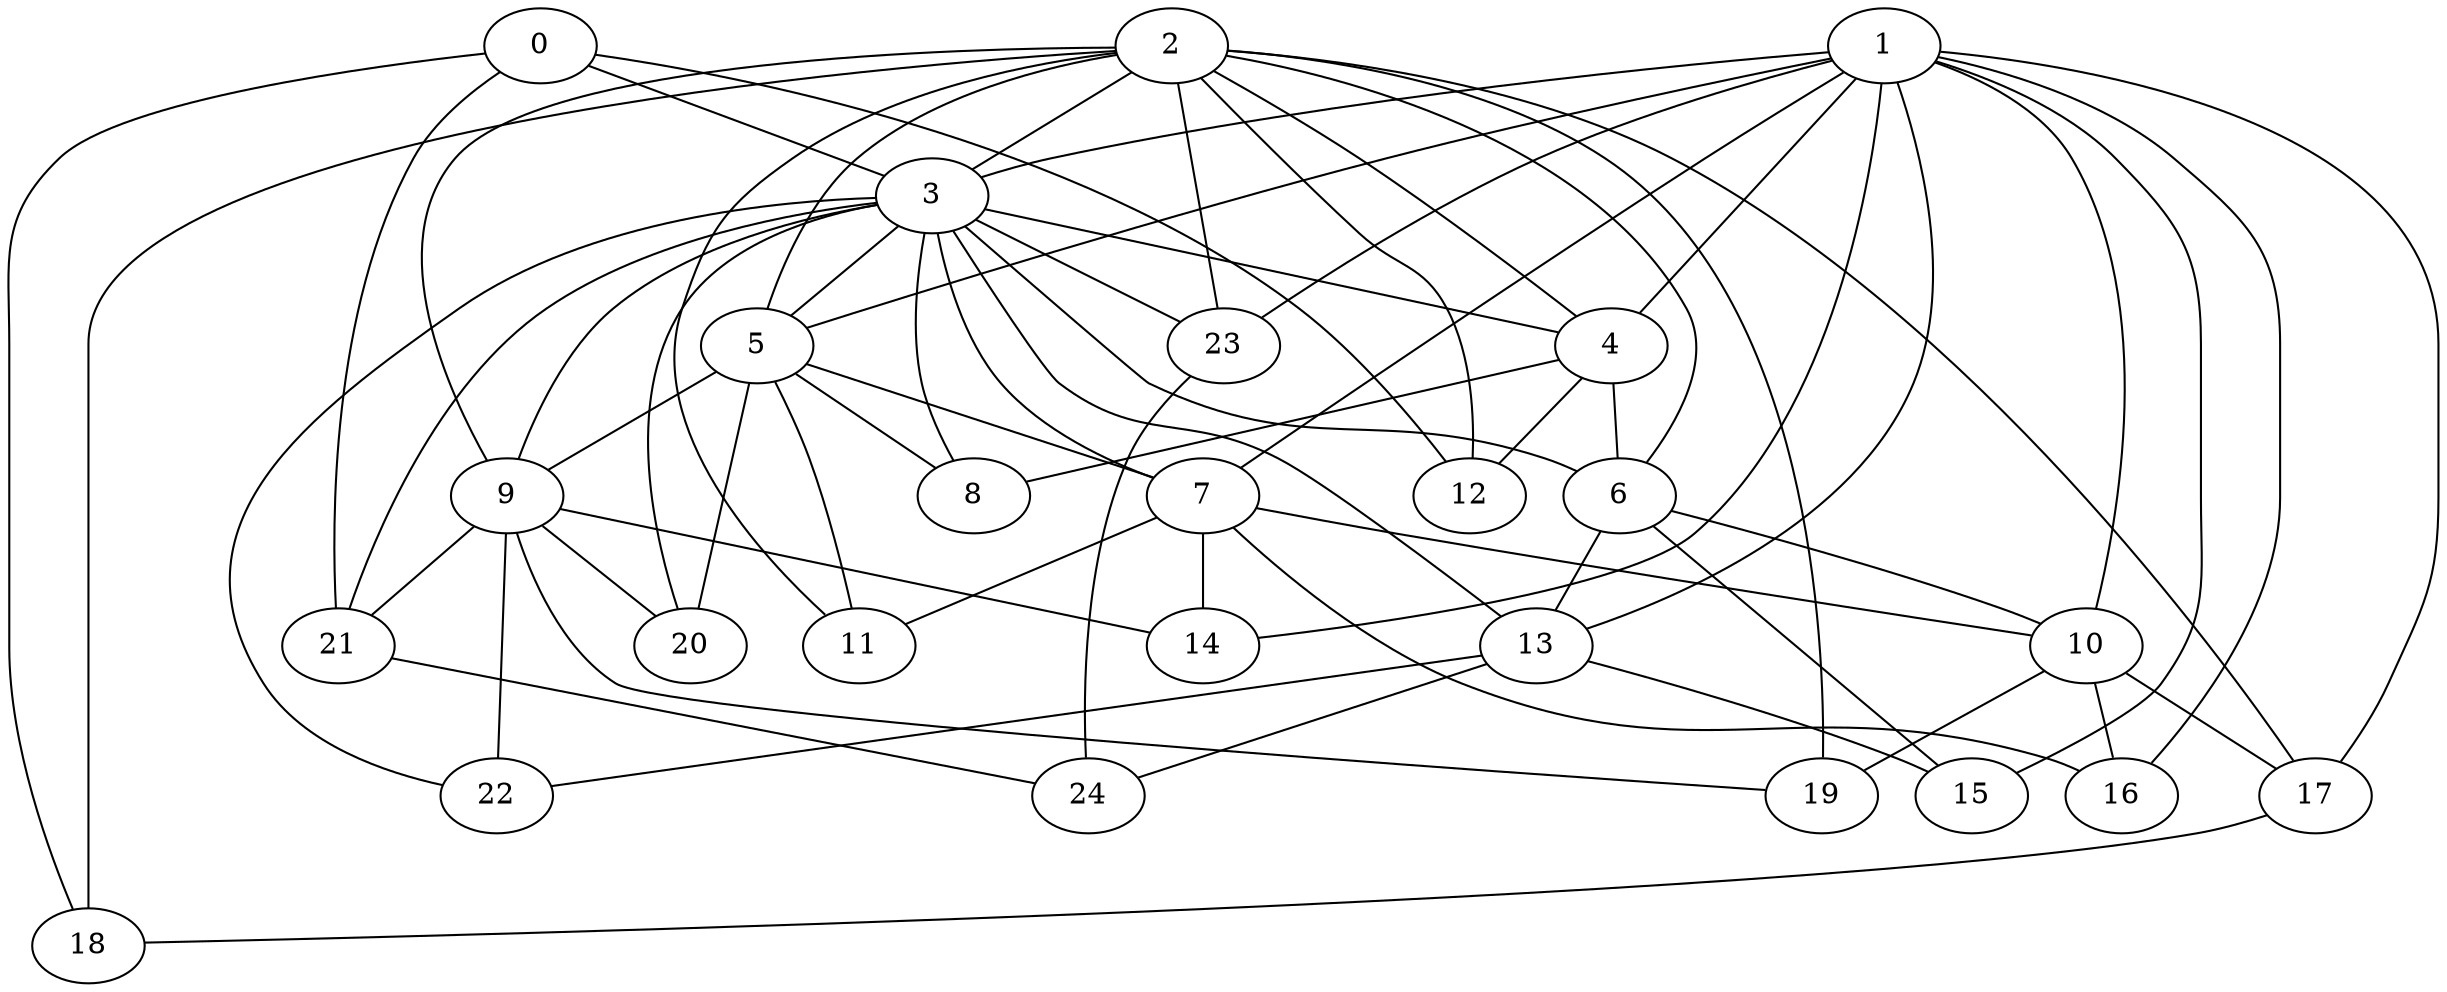 strict graph "barabasi_albert_graph(25,3)" {
0;
1;
2;
3;
4;
5;
6;
7;
8;
9;
10;
11;
12;
13;
14;
15;
16;
17;
18;
19;
20;
21;
22;
23;
24;
0 -- 18  [is_available=True, prob="0.163106386938"];
0 -- 3  [is_available=True, prob="0.106323636352"];
0 -- 12  [is_available=True, prob="0.301849658202"];
0 -- 21  [is_available=True, prob="1.0"];
1 -- 3  [is_available=True, prob="0.287176929935"];
1 -- 4  [is_available=True, prob="0.320872745996"];
1 -- 5  [is_available=True, prob="0.0590943238963"];
1 -- 7  [is_available=True, prob="0.171833004078"];
1 -- 10  [is_available=True, prob="0.997851932573"];
1 -- 13  [is_available=True, prob="0.291431501201"];
1 -- 14  [is_available=True, prob="1.0"];
1 -- 15  [is_available=True, prob="1.0"];
1 -- 16  [is_available=True, prob="0.385719840013"];
1 -- 17  [is_available=True, prob="0.437675646059"];
1 -- 23  [is_available=True, prob="0.0187047848269"];
2 -- 3  [is_available=True, prob="1.0"];
2 -- 4  [is_available=True, prob="0.112953584569"];
2 -- 5  [is_available=True, prob="0.649227238222"];
2 -- 6  [is_available=True, prob="0.565714065928"];
2 -- 9  [is_available=True, prob="1.0"];
2 -- 11  [is_available=True, prob="1.0"];
2 -- 12  [is_available=True, prob="0.00827079672919"];
2 -- 17  [is_available=True, prob="0.884492323831"];
2 -- 18  [is_available=True, prob="0.113419775698"];
2 -- 19  [is_available=True, prob="0.523422760526"];
2 -- 23  [is_available=True, prob="0.200112542239"];
3 -- 4  [is_available=True, prob="1.0"];
3 -- 5  [is_available=True, prob="1.0"];
3 -- 6  [is_available=True, prob="0.370359998337"];
3 -- 7  [is_available=True, prob="0.9860287278"];
3 -- 8  [is_available=True, prob="0.133410809283"];
3 -- 9  [is_available=True, prob="0.963675488074"];
3 -- 13  [is_available=True, prob="0.00919022549454"];
3 -- 20  [is_available=True, prob="0.245119296292"];
3 -- 21  [is_available=True, prob="1.0"];
3 -- 22  [is_available=True, prob="1.0"];
3 -- 23  [is_available=True, prob="1.0"];
4 -- 6  [is_available=True, prob="0.103078493808"];
4 -- 8  [is_available=True, prob="1.0"];
4 -- 12  [is_available=True, prob="0.411342973737"];
5 -- 7  [is_available=True, prob="0.57389848713"];
5 -- 8  [is_available=True, prob="0.675133399878"];
5 -- 9  [is_available=True, prob="0.00811511538251"];
5 -- 11  [is_available=True, prob="1.0"];
5 -- 20  [is_available=True, prob="0.951858645561"];
6 -- 10  [is_available=True, prob="0.807620435699"];
6 -- 13  [is_available=True, prob="1.0"];
6 -- 15  [is_available=True, prob="1.0"];
7 -- 10  [is_available=True, prob="1.0"];
7 -- 11  [is_available=True, prob="0.762358670296"];
7 -- 14  [is_available=True, prob="0.0118171662377"];
7 -- 16  [is_available=True, prob="0.0782188847216"];
9 -- 14  [is_available=True, prob="0.715096641362"];
9 -- 19  [is_available=True, prob="0.0518960495094"];
9 -- 20  [is_available=True, prob="1.0"];
9 -- 21  [is_available=True, prob="0.928721363407"];
9 -- 22  [is_available=True, prob="0.542114233799"];
10 -- 16  [is_available=True, prob="1.0"];
10 -- 17  [is_available=True, prob="0.0564875144645"];
10 -- 19  [is_available=True, prob="0.796762516109"];
13 -- 15  [is_available=True, prob="0.19987621209"];
13 -- 22  [is_available=True, prob="1.0"];
13 -- 24  [is_available=True, prob="0.92062278379"];
17 -- 18  [is_available=True, prob="1.0"];
21 -- 24  [is_available=True, prob="1.0"];
23 -- 24  [is_available=True, prob="1.0"];
}
